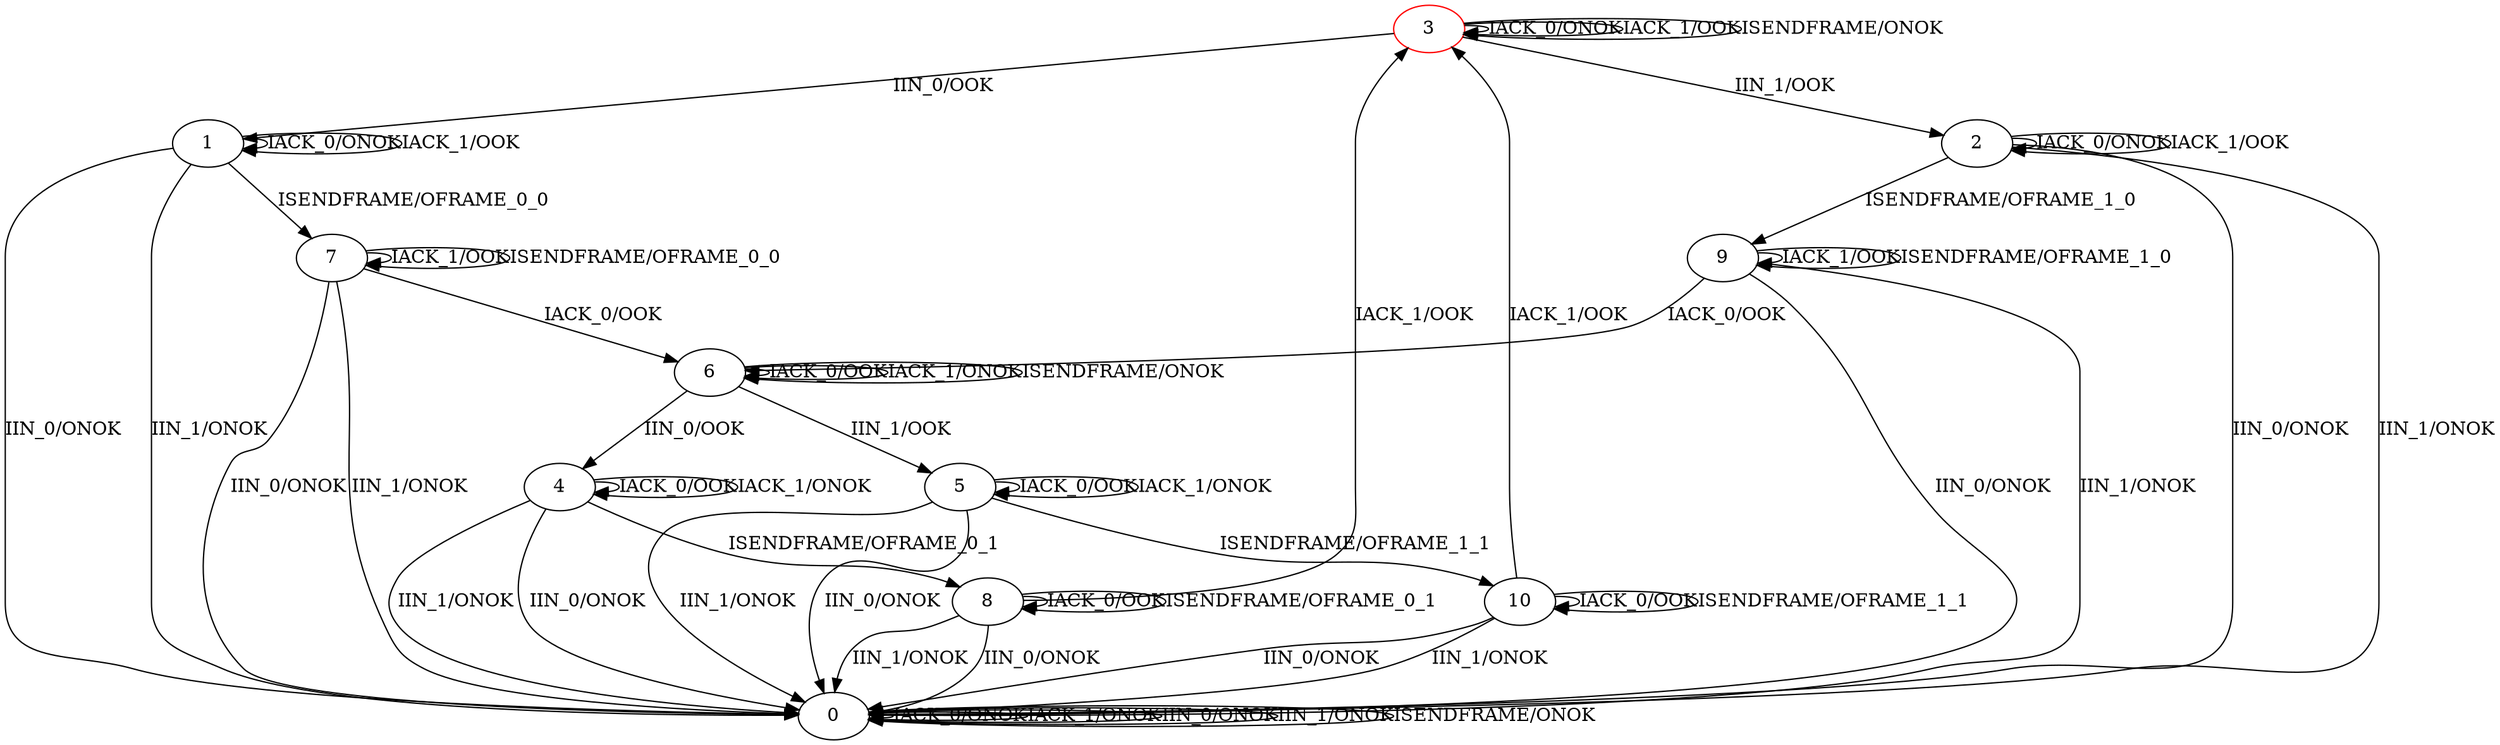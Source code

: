 digraph {
3 [color="red"]
0
1
2
4
5
6
7
8
9
10
3 -> 3 [label="IACK_0/ONOK"]
3 -> 3 [label="IACK_1/OOK"]
3 -> 1 [label="IIN_0/OOK"]
3 -> 2 [label="IIN_1/OOK"]
3 -> 3 [label="ISENDFRAME/ONOK"]
0 -> 0 [label="IACK_0/ONOK"]
0 -> 0 [label="IACK_1/ONOK"]
0 -> 0 [label="IIN_0/ONOK"]
0 -> 0 [label="IIN_1/ONOK"]
0 -> 0 [label="ISENDFRAME/ONOK"]
1 -> 1 [label="IACK_0/ONOK"]
1 -> 1 [label="IACK_1/OOK"]
1 -> 0 [label="IIN_0/ONOK"]
1 -> 0 [label="IIN_1/ONOK"]
1 -> 7 [label="ISENDFRAME/OFRAME_0_0"]
2 -> 2 [label="IACK_0/ONOK"]
2 -> 2 [label="IACK_1/OOK"]
2 -> 0 [label="IIN_0/ONOK"]
2 -> 0 [label="IIN_1/ONOK"]
2 -> 9 [label="ISENDFRAME/OFRAME_1_0"]
4 -> 4 [label="IACK_0/OOK"]
4 -> 4 [label="IACK_1/ONOK"]
4 -> 0 [label="IIN_0/ONOK"]
4 -> 0 [label="IIN_1/ONOK"]
4 -> 8 [label="ISENDFRAME/OFRAME_0_1"]
5 -> 5 [label="IACK_0/OOK"]
5 -> 5 [label="IACK_1/ONOK"]
5 -> 0 [label="IIN_0/ONOK"]
5 -> 0 [label="IIN_1/ONOK"]
5 -> 10 [label="ISENDFRAME/OFRAME_1_1"]
6 -> 6 [label="IACK_0/OOK"]
6 -> 6 [label="IACK_1/ONOK"]
6 -> 4 [label="IIN_0/OOK"]
6 -> 5 [label="IIN_1/OOK"]
6 -> 6 [label="ISENDFRAME/ONOK"]
7 -> 6 [label="IACK_0/OOK"]
7 -> 7 [label="IACK_1/OOK"]
7 -> 0 [label="IIN_0/ONOK"]
7 -> 0 [label="IIN_1/ONOK"]
7 -> 7 [label="ISENDFRAME/OFRAME_0_0"]
8 -> 8 [label="IACK_0/OOK"]
8 -> 3 [label="IACK_1/OOK"]
8 -> 0 [label="IIN_0/ONOK"]
8 -> 0 [label="IIN_1/ONOK"]
8 -> 8 [label="ISENDFRAME/OFRAME_0_1"]
9 -> 6 [label="IACK_0/OOK"]
9 -> 9 [label="IACK_1/OOK"]
9 -> 0 [label="IIN_0/ONOK"]
9 -> 0 [label="IIN_1/ONOK"]
9 -> 9 [label="ISENDFRAME/OFRAME_1_0"]
10 -> 10 [label="IACK_0/OOK"]
10 -> 3 [label="IACK_1/OOK"]
10 -> 0 [label="IIN_0/ONOK"]
10 -> 0 [label="IIN_1/ONOK"]
10 -> 10 [label="ISENDFRAME/OFRAME_1_1"]
}
